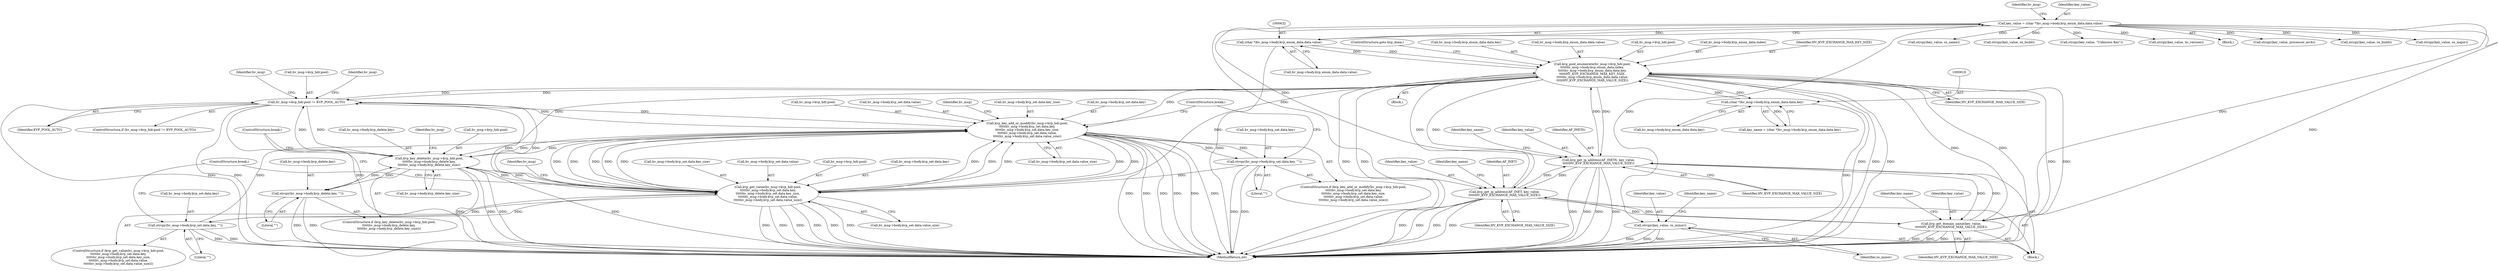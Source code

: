 digraph "0_linux_bcc2c9c3fff859e0eb019fe6fec26f9b8eba795c@API" {
"1000710" [label="(Call,strcpy(key_value, os_minor))"];
"1000629" [label="(Call,key_value = (char *)hv_msg->body.kvp_enum_data.data.value)"];
"1000631" [label="(Call,(char *)hv_msg->body.kvp_enum_data.data.value)"];
"1000575" [label="(Call,kvp_pool_enumerate(hv_msg->kvp_hdr.pool,\n\t\t\t\t\thv_msg->body.kvp_enum_data.index,\n\t\t\t\t\thv_msg->body.kvp_enum_data.data.key,\n\t\t\t\t\tHV_KVP_EXCHANGE_MAX_KEY_SIZE,\n\t\t\t\t\thv_msg->body.kvp_enum_data.data.value,\n\t\t\t\t\tHV_KVP_EXCHANGE_MAX_VALUE_SIZE))"];
"1000567" [label="(Call,hv_msg->kvp_hdr.pool != KVP_POOL_AUTO)"];
"1000413" [label="(Call,kvp_key_add_or_modify(hv_msg->kvp_hdr.pool,\n\t\t\t\t\thv_msg->body.kvp_set.data.key,\n\t\t\t\t\thv_msg->body.kvp_set.data.key_size,\n\t\t\t\t\thv_msg->body.kvp_set.data.value,\n\t\t\t\t\thv_msg->body.kvp_set.data.value_size))"];
"1000525" [label="(Call,kvp_key_delete(hv_msg->kvp_hdr.pool,\n\t\t\t\t\thv_msg->body.kvp_delete.key,\n\t\t\t\t\thv_msg->body.kvp_delete.key_size))"];
"1000469" [label="(Call,kvp_get_value(hv_msg->kvp_hdr.pool,\n\t\t\t\t\thv_msg->body.kvp_set.data.key,\n\t\t\t\t\thv_msg->body.kvp_set.data.key_size,\n\t\t\t\t\thv_msg->body.kvp_set.data.value,\n\t\t\t\t\thv_msg->body.kvp_set.data.value_size))"];
"1000511" [label="(Call,strcpy(hv_msg->body.kvp_set.data.key, \"\"))"];
"1000455" [label="(Call,strcpy(hv_msg->body.kvp_set.data.key, \"\"))"];
"1000545" [label="(Call,strcpy(hv_msg->body.kvp_delete.key, \"\"))"];
"1000618" [label="(Call,(char *)hv_msg->body.kvp_enum_data.data.key)"];
"1000677" [label="(Call,kvp_get_ip_address(AF_INET6, key_value,\n\t\t\t\t\tHV_KVP_EXCHANGE_MAX_VALUE_SIZE))"];
"1000668" [label="(Call,kvp_get_ip_address(AF_INET, key_value,\n\t\t\t\t\tHV_KVP_EXCHANGE_MAX_VALUE_SIZE))"];
"1000652" [label="(Call,kvp_get_domain_name(key_value,\n\t\t\t\t\tHV_KVP_EXCHANGE_MAX_VALUE_SIZE))"];
"1000694" [label="(Call,strcpy(key_value, os_name))"];
"1000718" [label="(Call,strcpy(key_value, os_build))"];
"1000484" [label="(Call,hv_msg->body.kvp_set.data.key_size)"];
"1000581" [label="(Call,hv_msg->body.kvp_enum_data.index)"];
"1000670" [label="(Identifier,key_value)"];
"1000631" [label="(Call,(char *)hv_msg->body.kvp_enum_data.data.value)"];
"1000597" [label="(Identifier,HV_KVP_EXCHANGE_MAX_KEY_SIZE)"];
"1000466" [label="(ControlStructure,break;)"];
"1000538" [label="(Call,hv_msg->body.kvp_delete.key_size)"];
"1000524" [label="(ControlStructure,if (kvp_key_delete(hv_msg->kvp_hdr.pool,\n\t\t\t\t\thv_msg->body.kvp_delete.key,\n\t\t\t\t\thv_msg->body.kvp_delete.key_size)))"];
"1000646" [label="(Identifier,hv_msg)"];
"1000608" [label="(ControlStructure,goto kvp_done;)"];
"1000630" [label="(Identifier,key_value)"];
"1000578" [label="(Identifier,hv_msg)"];
"1000734" [label="(Call,strcpy(key_value, \"Unknown Key\"))"];
"1000522" [label="(ControlStructure,break;)"];
"1000678" [label="(Identifier,AF_INET6)"];
"1000588" [label="(Call,hv_msg->body.kvp_enum_data.data.key)"];
"1000469" [label="(Call,kvp_get_value(hv_msg->kvp_hdr.pool,\n\t\t\t\t\thv_msg->body.kvp_set.data.key,\n\t\t\t\t\thv_msg->body.kvp_set.data.key_size,\n\t\t\t\t\thv_msg->body.kvp_set.data.value,\n\t\t\t\t\thv_msg->body.kvp_set.data.value_size))"];
"1000607" [label="(Identifier,HV_KVP_EXCHANGE_MAX_VALUE_SIZE)"];
"1000575" [label="(Call,kvp_pool_enumerate(hv_msg->kvp_hdr.pool,\n\t\t\t\t\thv_msg->body.kvp_enum_data.index,\n\t\t\t\t\thv_msg->body.kvp_enum_data.data.key,\n\t\t\t\t\tHV_KVP_EXCHANGE_MAX_KEY_SIZE,\n\t\t\t\t\thv_msg->body.kvp_enum_data.data.value,\n\t\t\t\t\tHV_KVP_EXCHANGE_MAX_VALUE_SIZE))"];
"1000677" [label="(Call,kvp_get_ip_address(AF_INET6, key_value,\n\t\t\t\t\tHV_KVP_EXCHANGE_MAX_VALUE_SIZE))"];
"1000656" [label="(Identifier,key_name)"];
"1000493" [label="(Call,hv_msg->body.kvp_set.data.value)"];
"1000652" [label="(Call,kvp_get_domain_name(key_value,\n\t\t\t\t\tHV_KVP_EXCHANGE_MAX_VALUE_SIZE))"];
"1000567" [label="(Call,hv_msg->kvp_hdr.pool != KVP_POOL_AUTO)"];
"1000460" [label="(Identifier,hv_msg)"];
"1000663" [label="(Call,strcpy(key_value, lic_version))"];
"1000633" [label="(Call,hv_msg->body.kvp_enum_data.data.value)"];
"1000784" [label="(MethodReturn,int)"];
"1000545" [label="(Call,strcpy(hv_msg->body.kvp_delete.key, \"\"))"];
"1000554" [label="(ControlStructure,break;)"];
"1000288" [label="(Block,)"];
"1000568" [label="(Call,hv_msg->kvp_hdr.pool)"];
"1000671" [label="(Identifier,HV_KVP_EXCHANGE_MAX_VALUE_SIZE)"];
"1000549" [label="(Identifier,hv_msg)"];
"1000428" [label="(Call,hv_msg->body.kvp_set.data.key_size)"];
"1000673" [label="(Identifier,key_name)"];
"1000465" [label="(Literal,\"\")"];
"1000714" [label="(Identifier,key_name)"];
"1000726" [label="(Call,strcpy(key_value, processor_arch))"];
"1000686" [label="(Call,strcpy(key_value, os_build))"];
"1000682" [label="(Identifier,key_name)"];
"1000512" [label="(Call,hv_msg->body.kvp_set.data.key)"];
"1000669" [label="(Identifier,AF_INET)"];
"1000526" [label="(Call,hv_msg->kvp_hdr.pool)"];
"1000468" [label="(ControlStructure,if (kvp_get_value(hv_msg->kvp_hdr.pool,\n\t\t\t\t\thv_msg->body.kvp_set.data.key,\n\t\t\t\t\thv_msg->body.kvp_set.data.key_size,\n\t\t\t\t\thv_msg->body.kvp_set.data.value,\n\t\t\t\t\thv_msg->body.kvp_set.data.value_size)))"];
"1000598" [label="(Call,hv_msg->body.kvp_enum_data.data.value)"];
"1000702" [label="(Call,strcpy(key_value, os_major))"];
"1000412" [label="(ControlStructure,if (kvp_key_add_or_modify(hv_msg->kvp_hdr.pool,\n\t\t\t\t\thv_msg->body.kvp_set.data.key,\n\t\t\t\t\thv_msg->body.kvp_set.data.key_size,\n\t\t\t\t\thv_msg->body.kvp_set.data.value,\n\t\t\t\t\thv_msg->body.kvp_set.data.value_size)))"];
"1000419" [label="(Call,hv_msg->body.kvp_set.data.key)"];
"1000629" [label="(Call,key_value = (char *)hv_msg->body.kvp_enum_data.data.value)"];
"1000616" [label="(Call,key_name = (char *)hv_msg->body.kvp_enum_data.data.key)"];
"1000618" [label="(Call,(char *)hv_msg->body.kvp_enum_data.data.key)"];
"1000576" [label="(Call,hv_msg->kvp_hdr.pool)"];
"1000710" [label="(Call,strcpy(key_value, os_minor))"];
"1000414" [label="(Call,hv_msg->kvp_hdr.pool)"];
"1000525" [label="(Call,kvp_key_delete(hv_msg->kvp_hdr.pool,\n\t\t\t\t\thv_msg->body.kvp_delete.key,\n\t\t\t\t\thv_msg->body.kvp_delete.key_size))"];
"1000446" [label="(Call,hv_msg->body.kvp_set.data.value_size)"];
"1000470" [label="(Call,hv_msg->kvp_hdr.pool)"];
"1000456" [label="(Call,hv_msg->body.kvp_set.data.key)"];
"1000475" [label="(Call,hv_msg->body.kvp_set.data.key)"];
"1000654" [label="(Identifier,HV_KVP_EXCHANGE_MAX_VALUE_SIZE)"];
"1000610" [label="(Identifier,hv_msg)"];
"1000650" [label="(Block,)"];
"1000553" [label="(Literal,\"\")"];
"1000502" [label="(Call,hv_msg->body.kvp_set.data.value_size)"];
"1000711" [label="(Identifier,key_value)"];
"1000573" [label="(Identifier,KVP_POOL_AUTO)"];
"1000680" [label="(Identifier,HV_KVP_EXCHANGE_MAX_VALUE_SIZE)"];
"1000668" [label="(Call,kvp_get_ip_address(AF_INET, key_value,\n\t\t\t\t\tHV_KVP_EXCHANGE_MAX_VALUE_SIZE))"];
"1000516" [label="(Identifier,hv_msg)"];
"1000455" [label="(Call,strcpy(hv_msg->body.kvp_set.data.key, \"\"))"];
"1000531" [label="(Call,hv_msg->body.kvp_delete.key)"];
"1000546" [label="(Call,hv_msg->body.kvp_delete.key)"];
"1000437" [label="(Call,hv_msg->body.kvp_set.data.value)"];
"1000511" [label="(Call,strcpy(hv_msg->body.kvp_set.data.key, \"\"))"];
"1000712" [label="(Identifier,os_minor)"];
"1000566" [label="(ControlStructure,if (hv_msg->kvp_hdr.pool != KVP_POOL_AUTO))"];
"1000653" [label="(Identifier,key_value)"];
"1000413" [label="(Call,kvp_key_add_or_modify(hv_msg->kvp_hdr.pool,\n\t\t\t\t\thv_msg->body.kvp_set.data.key,\n\t\t\t\t\thv_msg->body.kvp_set.data.key_size,\n\t\t\t\t\thv_msg->body.kvp_set.data.value,\n\t\t\t\t\thv_msg->body.kvp_set.data.value_size))"];
"1000620" [label="(Call,hv_msg->body.kvp_enum_data.data.key)"];
"1000574" [label="(Block,)"];
"1000521" [label="(Literal,\"\")"];
"1000679" [label="(Identifier,key_value)"];
"1000710" -> "1000650"  [label="AST: "];
"1000710" -> "1000712"  [label="CFG: "];
"1000711" -> "1000710"  [label="AST: "];
"1000712" -> "1000710"  [label="AST: "];
"1000714" -> "1000710"  [label="CFG: "];
"1000710" -> "1000784"  [label="DDG: "];
"1000710" -> "1000784"  [label="DDG: "];
"1000710" -> "1000784"  [label="DDG: "];
"1000629" -> "1000710"  [label="DDG: "];
"1000629" -> "1000288"  [label="AST: "];
"1000629" -> "1000631"  [label="CFG: "];
"1000630" -> "1000629"  [label="AST: "];
"1000631" -> "1000629"  [label="AST: "];
"1000646" -> "1000629"  [label="CFG: "];
"1000629" -> "1000784"  [label="DDG: "];
"1000631" -> "1000629"  [label="DDG: "];
"1000629" -> "1000652"  [label="DDG: "];
"1000629" -> "1000663"  [label="DDG: "];
"1000629" -> "1000668"  [label="DDG: "];
"1000629" -> "1000677"  [label="DDG: "];
"1000629" -> "1000686"  [label="DDG: "];
"1000629" -> "1000694"  [label="DDG: "];
"1000629" -> "1000702"  [label="DDG: "];
"1000629" -> "1000718"  [label="DDG: "];
"1000629" -> "1000726"  [label="DDG: "];
"1000629" -> "1000734"  [label="DDG: "];
"1000631" -> "1000633"  [label="CFG: "];
"1000632" -> "1000631"  [label="AST: "];
"1000633" -> "1000631"  [label="AST: "];
"1000631" -> "1000784"  [label="DDG: "];
"1000631" -> "1000575"  [label="DDG: "];
"1000575" -> "1000631"  [label="DDG: "];
"1000575" -> "1000574"  [label="AST: "];
"1000575" -> "1000607"  [label="CFG: "];
"1000576" -> "1000575"  [label="AST: "];
"1000581" -> "1000575"  [label="AST: "];
"1000588" -> "1000575"  [label="AST: "];
"1000597" -> "1000575"  [label="AST: "];
"1000598" -> "1000575"  [label="AST: "];
"1000607" -> "1000575"  [label="AST: "];
"1000608" -> "1000575"  [label="CFG: "];
"1000575" -> "1000784"  [label="DDG: "];
"1000575" -> "1000784"  [label="DDG: "];
"1000575" -> "1000784"  [label="DDG: "];
"1000575" -> "1000784"  [label="DDG: "];
"1000575" -> "1000784"  [label="DDG: "];
"1000575" -> "1000784"  [label="DDG: "];
"1000575" -> "1000784"  [label="DDG: "];
"1000575" -> "1000413"  [label="DDG: "];
"1000575" -> "1000469"  [label="DDG: "];
"1000575" -> "1000525"  [label="DDG: "];
"1000575" -> "1000567"  [label="DDG: "];
"1000567" -> "1000575"  [label="DDG: "];
"1000618" -> "1000575"  [label="DDG: "];
"1000677" -> "1000575"  [label="DDG: "];
"1000668" -> "1000575"  [label="DDG: "];
"1000652" -> "1000575"  [label="DDG: "];
"1000575" -> "1000618"  [label="DDG: "];
"1000575" -> "1000652"  [label="DDG: "];
"1000575" -> "1000668"  [label="DDG: "];
"1000575" -> "1000677"  [label="DDG: "];
"1000567" -> "1000566"  [label="AST: "];
"1000567" -> "1000573"  [label="CFG: "];
"1000568" -> "1000567"  [label="AST: "];
"1000573" -> "1000567"  [label="AST: "];
"1000578" -> "1000567"  [label="CFG: "];
"1000610" -> "1000567"  [label="CFG: "];
"1000567" -> "1000784"  [label="DDG: "];
"1000567" -> "1000784"  [label="DDG: "];
"1000567" -> "1000784"  [label="DDG: "];
"1000567" -> "1000413"  [label="DDG: "];
"1000567" -> "1000469"  [label="DDG: "];
"1000567" -> "1000525"  [label="DDG: "];
"1000413" -> "1000567"  [label="DDG: "];
"1000525" -> "1000567"  [label="DDG: "];
"1000469" -> "1000567"  [label="DDG: "];
"1000413" -> "1000412"  [label="AST: "];
"1000413" -> "1000446"  [label="CFG: "];
"1000414" -> "1000413"  [label="AST: "];
"1000419" -> "1000413"  [label="AST: "];
"1000428" -> "1000413"  [label="AST: "];
"1000437" -> "1000413"  [label="AST: "];
"1000446" -> "1000413"  [label="AST: "];
"1000460" -> "1000413"  [label="CFG: "];
"1000466" -> "1000413"  [label="CFG: "];
"1000413" -> "1000784"  [label="DDG: "];
"1000413" -> "1000784"  [label="DDG: "];
"1000413" -> "1000784"  [label="DDG: "];
"1000413" -> "1000784"  [label="DDG: "];
"1000413" -> "1000784"  [label="DDG: "];
"1000413" -> "1000784"  [label="DDG: "];
"1000525" -> "1000413"  [label="DDG: "];
"1000469" -> "1000413"  [label="DDG: "];
"1000469" -> "1000413"  [label="DDG: "];
"1000469" -> "1000413"  [label="DDG: "];
"1000469" -> "1000413"  [label="DDG: "];
"1000469" -> "1000413"  [label="DDG: "];
"1000511" -> "1000413"  [label="DDG: "];
"1000455" -> "1000413"  [label="DDG: "];
"1000413" -> "1000455"  [label="DDG: "];
"1000413" -> "1000469"  [label="DDG: "];
"1000413" -> "1000469"  [label="DDG: "];
"1000413" -> "1000469"  [label="DDG: "];
"1000413" -> "1000469"  [label="DDG: "];
"1000413" -> "1000469"  [label="DDG: "];
"1000413" -> "1000525"  [label="DDG: "];
"1000525" -> "1000524"  [label="AST: "];
"1000525" -> "1000538"  [label="CFG: "];
"1000526" -> "1000525"  [label="AST: "];
"1000531" -> "1000525"  [label="AST: "];
"1000538" -> "1000525"  [label="AST: "];
"1000549" -> "1000525"  [label="CFG: "];
"1000554" -> "1000525"  [label="CFG: "];
"1000525" -> "1000784"  [label="DDG: "];
"1000525" -> "1000784"  [label="DDG: "];
"1000525" -> "1000784"  [label="DDG: "];
"1000525" -> "1000784"  [label="DDG: "];
"1000525" -> "1000469"  [label="DDG: "];
"1000469" -> "1000525"  [label="DDG: "];
"1000545" -> "1000525"  [label="DDG: "];
"1000525" -> "1000545"  [label="DDG: "];
"1000469" -> "1000468"  [label="AST: "];
"1000469" -> "1000502"  [label="CFG: "];
"1000470" -> "1000469"  [label="AST: "];
"1000475" -> "1000469"  [label="AST: "];
"1000484" -> "1000469"  [label="AST: "];
"1000493" -> "1000469"  [label="AST: "];
"1000502" -> "1000469"  [label="AST: "];
"1000516" -> "1000469"  [label="CFG: "];
"1000522" -> "1000469"  [label="CFG: "];
"1000469" -> "1000784"  [label="DDG: "];
"1000469" -> "1000784"  [label="DDG: "];
"1000469" -> "1000784"  [label="DDG: "];
"1000469" -> "1000784"  [label="DDG: "];
"1000469" -> "1000784"  [label="DDG: "];
"1000469" -> "1000784"  [label="DDG: "];
"1000511" -> "1000469"  [label="DDG: "];
"1000455" -> "1000469"  [label="DDG: "];
"1000469" -> "1000511"  [label="DDG: "];
"1000511" -> "1000468"  [label="AST: "];
"1000511" -> "1000521"  [label="CFG: "];
"1000512" -> "1000511"  [label="AST: "];
"1000521" -> "1000511"  [label="AST: "];
"1000522" -> "1000511"  [label="CFG: "];
"1000511" -> "1000784"  [label="DDG: "];
"1000511" -> "1000784"  [label="DDG: "];
"1000455" -> "1000412"  [label="AST: "];
"1000455" -> "1000465"  [label="CFG: "];
"1000456" -> "1000455"  [label="AST: "];
"1000465" -> "1000455"  [label="AST: "];
"1000466" -> "1000455"  [label="CFG: "];
"1000455" -> "1000784"  [label="DDG: "];
"1000455" -> "1000784"  [label="DDG: "];
"1000545" -> "1000524"  [label="AST: "];
"1000545" -> "1000553"  [label="CFG: "];
"1000546" -> "1000545"  [label="AST: "];
"1000553" -> "1000545"  [label="AST: "];
"1000554" -> "1000545"  [label="CFG: "];
"1000545" -> "1000784"  [label="DDG: "];
"1000545" -> "1000784"  [label="DDG: "];
"1000618" -> "1000616"  [label="AST: "];
"1000618" -> "1000620"  [label="CFG: "];
"1000619" -> "1000618"  [label="AST: "];
"1000620" -> "1000618"  [label="AST: "];
"1000616" -> "1000618"  [label="CFG: "];
"1000618" -> "1000784"  [label="DDG: "];
"1000618" -> "1000616"  [label="DDG: "];
"1000677" -> "1000650"  [label="AST: "];
"1000677" -> "1000680"  [label="CFG: "];
"1000678" -> "1000677"  [label="AST: "];
"1000679" -> "1000677"  [label="AST: "];
"1000680" -> "1000677"  [label="AST: "];
"1000682" -> "1000677"  [label="CFG: "];
"1000677" -> "1000784"  [label="DDG: "];
"1000677" -> "1000784"  [label="DDG: "];
"1000677" -> "1000784"  [label="DDG: "];
"1000677" -> "1000784"  [label="DDG: "];
"1000677" -> "1000652"  [label="DDG: "];
"1000677" -> "1000668"  [label="DDG: "];
"1000668" -> "1000677"  [label="DDG: "];
"1000652" -> "1000677"  [label="DDG: "];
"1000668" -> "1000650"  [label="AST: "];
"1000668" -> "1000671"  [label="CFG: "];
"1000669" -> "1000668"  [label="AST: "];
"1000670" -> "1000668"  [label="AST: "];
"1000671" -> "1000668"  [label="AST: "];
"1000673" -> "1000668"  [label="CFG: "];
"1000668" -> "1000784"  [label="DDG: "];
"1000668" -> "1000784"  [label="DDG: "];
"1000668" -> "1000784"  [label="DDG: "];
"1000668" -> "1000784"  [label="DDG: "];
"1000668" -> "1000652"  [label="DDG: "];
"1000652" -> "1000668"  [label="DDG: "];
"1000652" -> "1000650"  [label="AST: "];
"1000652" -> "1000654"  [label="CFG: "];
"1000653" -> "1000652"  [label="AST: "];
"1000654" -> "1000652"  [label="AST: "];
"1000656" -> "1000652"  [label="CFG: "];
"1000652" -> "1000784"  [label="DDG: "];
"1000652" -> "1000784"  [label="DDG: "];
"1000652" -> "1000784"  [label="DDG: "];
}
